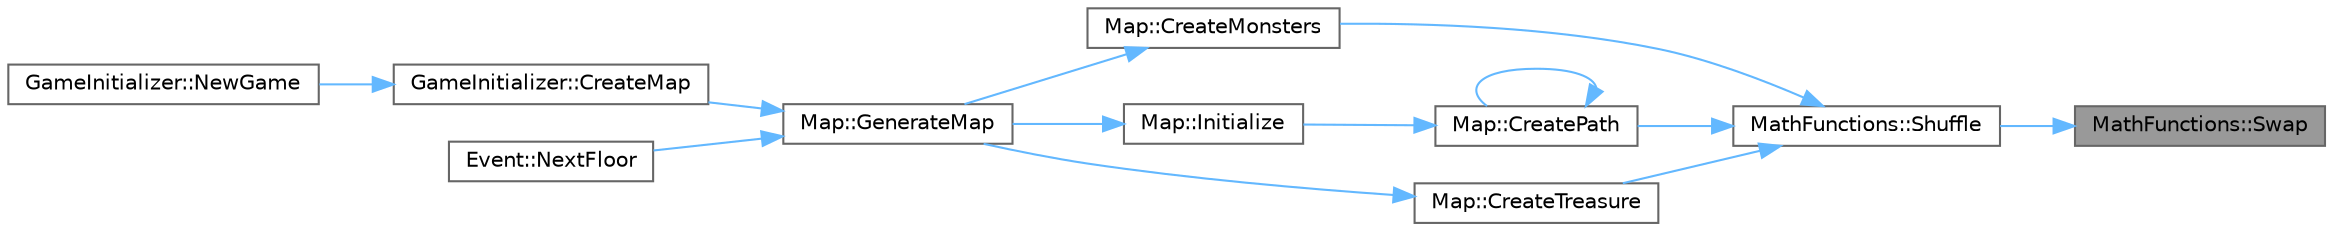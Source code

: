 digraph "MathFunctions::Swap"
{
 // LATEX_PDF_SIZE
  bgcolor="transparent";
  edge [fontname=Helvetica,fontsize=10,labelfontname=Helvetica,labelfontsize=10];
  node [fontname=Helvetica,fontsize=10,shape=box,height=0.2,width=0.4];
  rankdir="RL";
  Node1 [id="Node000001",label="MathFunctions::Swap",height=0.2,width=0.4,color="gray40", fillcolor="grey60", style="filled", fontcolor="black",tooltip="Swaps the values of two unsigned integers."];
  Node1 -> Node2 [id="edge13_Node000001_Node000002",dir="back",color="steelblue1",style="solid",tooltip=" "];
  Node2 [id="Node000002",label="MathFunctions::Shuffle",height=0.2,width=0.4,color="grey40", fillcolor="white", style="filled",URL="$class_math_functions.html#a597f660da253c677b55bdd53621d716c",tooltip="Shuffles the elements of a vector of unsigned integers."];
  Node2 -> Node3 [id="edge14_Node000002_Node000003",dir="back",color="steelblue1",style="solid",tooltip=" "];
  Node3 [id="Node000003",label="Map::CreateMonsters",height=0.2,width=0.4,color="grey40", fillcolor="white", style="filled",URL="$class_map.html#aaf313c04001d8bc094fe2a54c068096f",tooltip="Creates monsters in the map."];
  Node3 -> Node4 [id="edge15_Node000003_Node000004",dir="back",color="steelblue1",style="solid",tooltip=" "];
  Node4 [id="Node000004",label="Map::GenerateMap",height=0.2,width=0.4,color="grey40", fillcolor="white", style="filled",URL="$class_map.html#a3b3bdb86074b311997c27783d7f43ecf",tooltip="Generates the game map."];
  Node4 -> Node5 [id="edge16_Node000004_Node000005",dir="back",color="steelblue1",style="solid",tooltip=" "];
  Node5 [id="Node000005",label="GameInitializer::CreateMap",height=0.2,width=0.4,color="grey40", fillcolor="white", style="filled",URL="$class_game_initializer.html#a0e5aa84cde02b3f7f1dd1c68022c8795",tooltip="Creates a new map based on the player's information."];
  Node5 -> Node6 [id="edge17_Node000005_Node000006",dir="back",color="steelblue1",style="solid",tooltip=" "];
  Node6 [id="Node000006",label="GameInitializer::NewGame",height=0.2,width=0.4,color="grey40", fillcolor="white", style="filled",URL="$class_game_initializer.html#ae604744fcd25ff4e95f332f29c1b60d5",tooltip="Starts a new game."];
  Node4 -> Node7 [id="edge18_Node000004_Node000007",dir="back",color="steelblue1",style="solid",tooltip=" "];
  Node7 [id="Node000007",label="Event::NextFloor",height=0.2,width=0.4,color="grey40", fillcolor="white", style="filled",URL="$class_event.html#a24e8745f6b8cfb8fa37d56be302da3bd",tooltip="Advances to the next floor."];
  Node2 -> Node8 [id="edge19_Node000002_Node000008",dir="back",color="steelblue1",style="solid",tooltip=" "];
  Node8 [id="Node000008",label="Map::CreatePath",height=0.2,width=0.4,color="grey40", fillcolor="white", style="filled",URL="$class_map.html#aadd9f7f5f360583d93b6cbbca60a7f5c",tooltip="Creates a path starting from a given position."];
  Node8 -> Node8 [id="edge20_Node000008_Node000008",dir="back",color="steelblue1",style="solid",tooltip=" "];
  Node8 -> Node9 [id="edge21_Node000008_Node000009",dir="back",color="steelblue1",style="solid",tooltip=" "];
  Node9 [id="Node000009",label="Map::Initialize",height=0.2,width=0.4,color="grey40", fillcolor="white", style="filled",URL="$class_map.html#a3dae0b4058576c659d42c2688bf991a5",tooltip="Initializes the map."];
  Node9 -> Node4 [id="edge22_Node000009_Node000004",dir="back",color="steelblue1",style="solid",tooltip=" "];
  Node2 -> Node10 [id="edge23_Node000002_Node000010",dir="back",color="steelblue1",style="solid",tooltip=" "];
  Node10 [id="Node000010",label="Map::CreateTreasure",height=0.2,width=0.4,color="grey40", fillcolor="white", style="filled",URL="$class_map.html#aec79e0d0f14f2d15d937306e50089ce8",tooltip="Creates treasures in the map."];
  Node10 -> Node4 [id="edge24_Node000010_Node000004",dir="back",color="steelblue1",style="solid",tooltip=" "];
}
